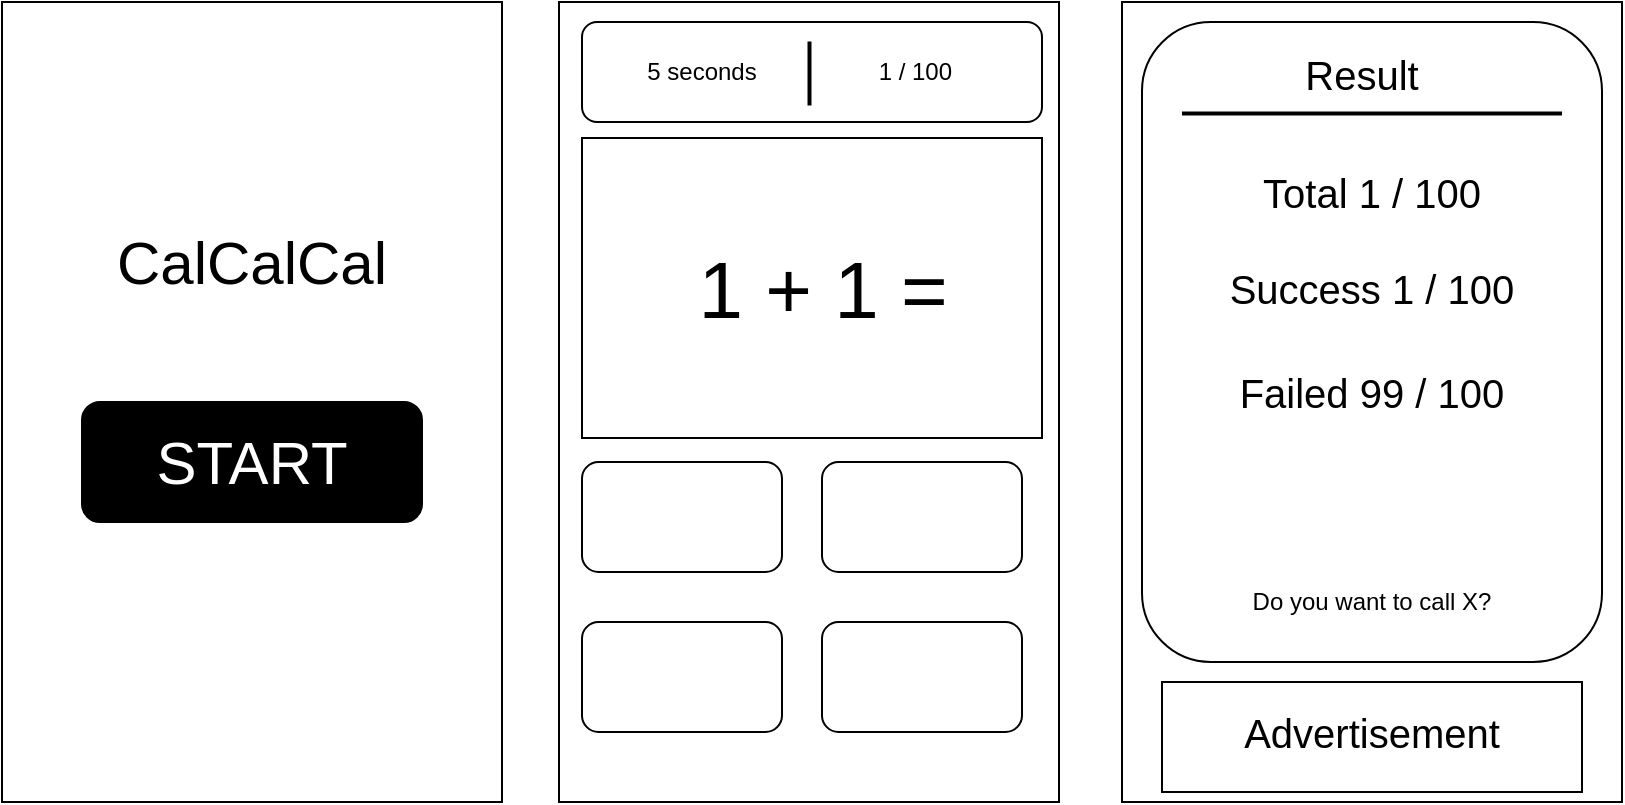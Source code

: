 <mxfile version="23.0.2" type="github">
  <diagram name="ページ1" id="XobP_IGlDfbNZMULYCH9">
    <mxGraphModel dx="984" dy="586" grid="1" gridSize="10" guides="1" tooltips="1" connect="1" arrows="1" fold="1" page="1" pageScale="1" pageWidth="827" pageHeight="1169" math="0" shadow="0">
      <root>
        <mxCell id="0" />
        <mxCell id="1" parent="0" />
        <mxCell id="9hUtObb8gBJtCPjAR1in-35" value="" style="rounded=1;whiteSpace=wrap;html=1;strokeColor=default;" vertex="1" parent="1">
          <mxGeometry x="590" y="300" width="200" height="60" as="geometry" />
        </mxCell>
        <mxCell id="9hUtObb8gBJtCPjAR1in-1" value="" style="rounded=0;whiteSpace=wrap;html=1;" vertex="1" parent="1">
          <mxGeometry x="10" y="40" width="250" height="400" as="geometry" />
        </mxCell>
        <mxCell id="9hUtObb8gBJtCPjAR1in-3" value="" style="rounded=0;whiteSpace=wrap;html=1;" vertex="1" parent="1">
          <mxGeometry x="288.5" y="40" width="250" height="400" as="geometry" />
        </mxCell>
        <mxCell id="9hUtObb8gBJtCPjAR1in-4" value="" style="rounded=0;whiteSpace=wrap;html=1;" vertex="1" parent="1">
          <mxGeometry x="570" y="40" width="250" height="400" as="geometry" />
        </mxCell>
        <mxCell id="9hUtObb8gBJtCPjAR1in-5" value="&lt;span style=&quot;font-size: 30px;&quot;&gt;CalCalCal&lt;/span&gt;" style="text;html=1;strokeColor=none;fillColor=none;align=center;verticalAlign=middle;whiteSpace=wrap;rounded=0;" vertex="1" parent="1">
          <mxGeometry x="55" y="150" width="160" height="40" as="geometry" />
        </mxCell>
        <mxCell id="9hUtObb8gBJtCPjAR1in-6" value="" style="rounded=1;whiteSpace=wrap;html=1;fillColor=#000000;" vertex="1" parent="1">
          <mxGeometry x="50" y="240" width="170" height="60" as="geometry" />
        </mxCell>
        <mxCell id="9hUtObb8gBJtCPjAR1in-7" value="&lt;font color=&quot;#ffffff&quot; style=&quot;font-size: 30px;&quot;&gt;START&lt;/font&gt;" style="text;html=1;strokeColor=none;fillColor=none;align=center;verticalAlign=middle;whiteSpace=wrap;rounded=0;" vertex="1" parent="1">
          <mxGeometry x="50" y="255" width="170" height="30" as="geometry" />
        </mxCell>
        <mxCell id="9hUtObb8gBJtCPjAR1in-8" value="" style="rounded=1;whiteSpace=wrap;html=1;" vertex="1" parent="1">
          <mxGeometry x="300" y="270" width="100" height="55" as="geometry" />
        </mxCell>
        <mxCell id="9hUtObb8gBJtCPjAR1in-9" value="" style="rounded=1;whiteSpace=wrap;html=1;" vertex="1" parent="1">
          <mxGeometry x="420" y="270" width="100" height="55" as="geometry" />
        </mxCell>
        <mxCell id="9hUtObb8gBJtCPjAR1in-10" value="" style="rounded=1;whiteSpace=wrap;html=1;" vertex="1" parent="1">
          <mxGeometry x="300" y="350" width="100" height="55" as="geometry" />
        </mxCell>
        <mxCell id="9hUtObb8gBJtCPjAR1in-11" value="" style="rounded=1;whiteSpace=wrap;html=1;" vertex="1" parent="1">
          <mxGeometry x="420" y="350" width="100" height="55" as="geometry" />
        </mxCell>
        <mxCell id="9hUtObb8gBJtCPjAR1in-13" value="&lt;font style=&quot;font-size: 40px;&quot;&gt;&amp;nbsp;1 + 1 =&lt;/font&gt;" style="rounded=0;whiteSpace=wrap;html=1;" vertex="1" parent="1">
          <mxGeometry x="300" y="108" width="230" height="150" as="geometry" />
        </mxCell>
        <mxCell id="9hUtObb8gBJtCPjAR1in-15" value="" style="rounded=1;whiteSpace=wrap;html=1;" vertex="1" parent="1">
          <mxGeometry x="300" y="50" width="230" height="50" as="geometry" />
        </mxCell>
        <mxCell id="9hUtObb8gBJtCPjAR1in-16" value="1 / 100 &amp;nbsp;" style="text;html=1;strokeColor=none;fillColor=none;align=center;verticalAlign=middle;whiteSpace=wrap;rounded=0;" vertex="1" parent="1">
          <mxGeometry x="410" y="60" width="120" height="30" as="geometry" />
        </mxCell>
        <mxCell id="9hUtObb8gBJtCPjAR1in-17" value="5 seconds" style="text;html=1;strokeColor=none;fillColor=none;align=center;verticalAlign=middle;whiteSpace=wrap;rounded=0;" vertex="1" parent="1">
          <mxGeometry x="300" y="60" width="120" height="30" as="geometry" />
        </mxCell>
        <mxCell id="9hUtObb8gBJtCPjAR1in-24" value="" style="line;strokeWidth=2;html=1;rotation=-90;" vertex="1" parent="1">
          <mxGeometry x="397.75" y="70.75" width="32" height="10" as="geometry" />
        </mxCell>
        <mxCell id="9hUtObb8gBJtCPjAR1in-25" value="" style="rounded=1;whiteSpace=wrap;html=1;" vertex="1" parent="1">
          <mxGeometry x="580" y="50" width="230" height="320" as="geometry" />
        </mxCell>
        <mxCell id="9hUtObb8gBJtCPjAR1in-27" value="&lt;font style=&quot;font-size: 20px;&quot;&gt;Result&lt;/font&gt;" style="text;html=1;strokeColor=none;fillColor=none;align=center;verticalAlign=middle;whiteSpace=wrap;rounded=0;" vertex="1" parent="1">
          <mxGeometry x="660" y="60.75" width="60" height="30" as="geometry" />
        </mxCell>
        <mxCell id="9hUtObb8gBJtCPjAR1in-28" value="" style="line;strokeWidth=2;html=1;" vertex="1" parent="1">
          <mxGeometry x="600" y="90.75" width="190" height="10" as="geometry" />
        </mxCell>
        <mxCell id="9hUtObb8gBJtCPjAR1in-29" value="&lt;span style=&quot;font-size: 20px;&quot;&gt;Total 1 / 100&lt;/span&gt;" style="text;html=1;strokeColor=none;fillColor=none;align=center;verticalAlign=middle;whiteSpace=wrap;rounded=0;" vertex="1" parent="1">
          <mxGeometry x="600" y="120" width="190" height="30" as="geometry" />
        </mxCell>
        <mxCell id="9hUtObb8gBJtCPjAR1in-30" value="&lt;span style=&quot;font-size: 20px;&quot;&gt;Success 1 / 100&lt;/span&gt;" style="text;html=1;strokeColor=none;fillColor=none;align=center;verticalAlign=middle;whiteSpace=wrap;rounded=0;" vertex="1" parent="1">
          <mxGeometry x="600" y="168" width="190" height="30" as="geometry" />
        </mxCell>
        <mxCell id="9hUtObb8gBJtCPjAR1in-31" value="&lt;span style=&quot;font-size: 20px;&quot;&gt;Failed 99 / 100&lt;/span&gt;" style="text;html=1;strokeColor=none;fillColor=none;align=center;verticalAlign=middle;whiteSpace=wrap;rounded=0;" vertex="1" parent="1">
          <mxGeometry x="600" y="220" width="190" height="30" as="geometry" />
        </mxCell>
        <mxCell id="9hUtObb8gBJtCPjAR1in-33" value="" style="rounded=0;whiteSpace=wrap;html=1;" vertex="1" parent="1">
          <mxGeometry x="590" y="380" width="210" height="55" as="geometry" />
        </mxCell>
        <mxCell id="9hUtObb8gBJtCPjAR1in-32" value="&lt;font style=&quot;font-size: 20px;&quot;&gt;Advertisement&lt;/font&gt;" style="text;html=1;strokeColor=none;fillColor=none;align=center;verticalAlign=middle;whiteSpace=wrap;rounded=0;" vertex="1" parent="1">
          <mxGeometry x="590" y="390" width="210" height="30" as="geometry" />
        </mxCell>
        <mxCell id="9hUtObb8gBJtCPjAR1in-34" value="Do you want to call X?" style="text;html=1;strokeColor=none;fillColor=none;align=center;verticalAlign=middle;whiteSpace=wrap;rounded=0;" vertex="1" parent="1">
          <mxGeometry x="600" y="325" width="190" height="30" as="geometry" />
        </mxCell>
      </root>
    </mxGraphModel>
  </diagram>
</mxfile>
